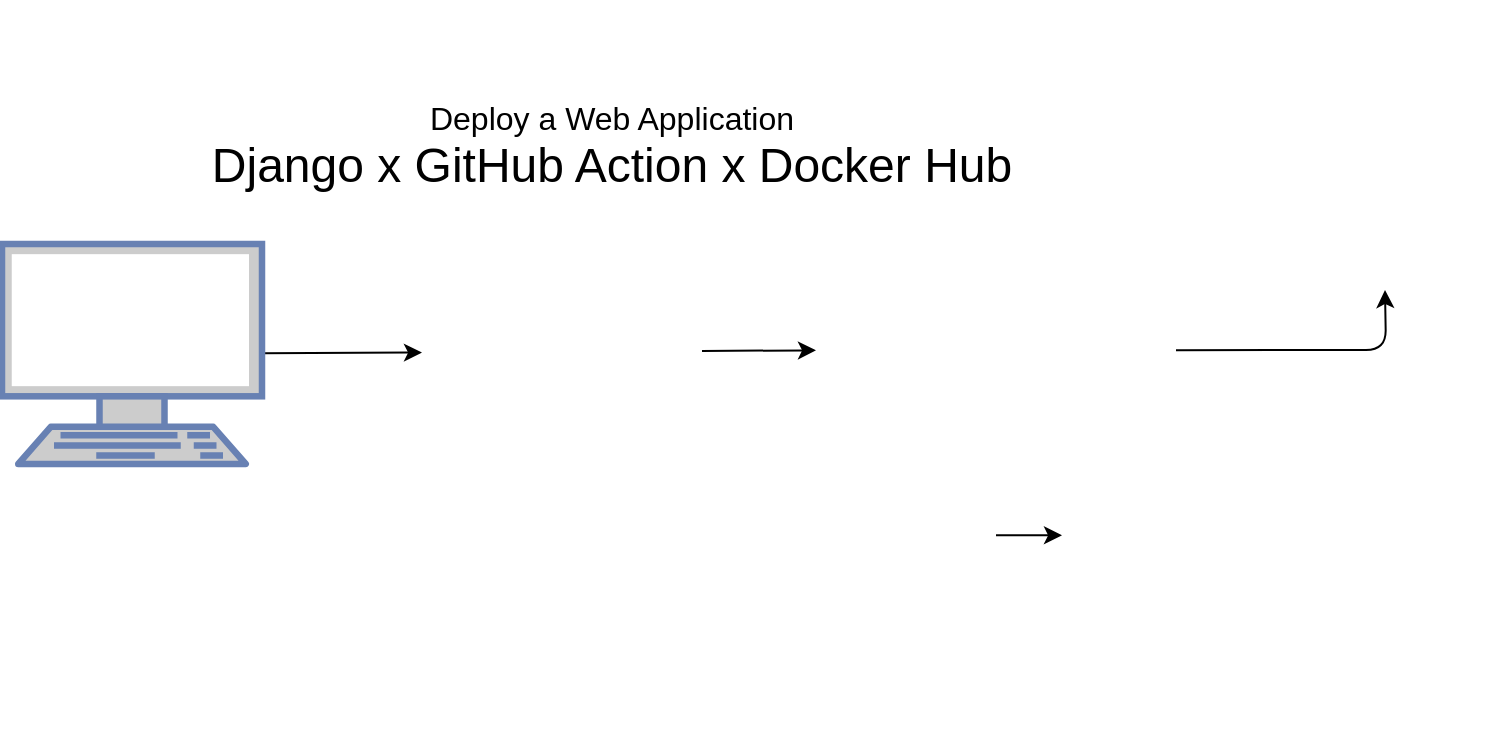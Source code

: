 <mxfile>
    <diagram id="Aw0ZpEG7ChRQhpV15eSK" name="Page-1">
        <mxGraphModel dx="1031" dy="385" grid="1" gridSize="10" guides="1" tooltips="1" connect="1" arrows="1" fold="1" page="1" pageScale="1" pageWidth="850" pageHeight="1100" math="0" shadow="0">
            <root>
                <mxCell id="0"/>
                <mxCell id="1" parent="0"/>
                <mxCell id="15" style="edgeStyle=none;html=1;" edge="1" parent="1" source="3" target="5">
                    <mxGeometry relative="1" as="geometry"/>
                </mxCell>
                <mxCell id="3" value="" style="fontColor=#0066CC;verticalAlign=top;verticalLabelPosition=bottom;labelPosition=center;align=center;html=1;outlineConnect=0;fillColor=#CCCCCC;strokeColor=#6881B3;gradientColor=none;gradientDirection=north;strokeWidth=2;shape=mxgraph.networks.terminal;" vertex="1" parent="1">
                    <mxGeometry x="70" y="140" width="130" height="110" as="geometry"/>
                </mxCell>
                <mxCell id="4" value="" style="shape=image;imageAspect=0;aspect=fixed;verticalLabelPosition=bottom;verticalAlign=top;image=https://www.djangoproject.com/s/img/logos/django-logo-positive.png;" vertex="1" parent="1">
                    <mxGeometry x="90" y="163" width="90" height="31.33" as="geometry"/>
                </mxCell>
                <mxCell id="16" style="edgeStyle=none;html=1;entryX=0;entryY=0.5;entryDx=0;entryDy=0;" edge="1" parent="1" source="5" target="9">
                    <mxGeometry relative="1" as="geometry"/>
                </mxCell>
                <mxCell id="5" value="" style="shape=image;imageAspect=0;aspect=fixed;verticalLabelPosition=bottom;verticalAlign=top;image=https://www.melihatdunia.com/uploads/articles/cover_syntax_git_yang_sering_dipakai.png;" vertex="1" parent="1">
                    <mxGeometry x="280" y="155" width="140" height="77.81" as="geometry"/>
                </mxCell>
                <mxCell id="19" style="edgeStyle=none;html=1;entryX=0.5;entryY=1;entryDx=0;entryDy=0;" edge="1" parent="1" source="9" target="13">
                    <mxGeometry relative="1" as="geometry">
                        <Array as="points">
                            <mxPoint x="762" y="193"/>
                        </Array>
                    </mxGeometry>
                </mxCell>
                <mxCell id="9" value="" style="shape=image;imageAspect=0;aspect=fixed;verticalLabelPosition=bottom;verticalAlign=top;image=https://i.morioh.com/210508/a8abafdf.webp;" vertex="1" parent="1">
                    <mxGeometry x="477" y="143.31" width="180" height="99.69" as="geometry"/>
                </mxCell>
                <mxCell id="18" style="edgeStyle=none;html=1;entryX=0;entryY=0.5;entryDx=0;entryDy=0;" edge="1" parent="1" source="10" target="11">
                    <mxGeometry relative="1" as="geometry"/>
                </mxCell>
                <mxCell id="10" value="" style="shape=image;imageAspect=0;aspect=fixed;verticalLabelPosition=bottom;verticalAlign=top;image=https://www.djangoproject.com/s/img/logos/django-logo-positive.png;" vertex="1" parent="1">
                    <mxGeometry x="477" y="270.0" width="90" height="31.33" as="geometry"/>
                </mxCell>
                <mxCell id="11" value="" style="shape=image;imageAspect=0;aspect=fixed;verticalLabelPosition=bottom;verticalAlign=top;image=https://miro.medium.com/max/336/1*glD7bNJG3SlO0_xNmSGPcQ.png;" vertex="1" parent="1">
                    <mxGeometry x="600" y="257.48" width="66" height="56.38" as="geometry"/>
                </mxCell>
                <mxCell id="13" value="" style="shape=image;imageAspect=0;aspect=fixed;verticalLabelPosition=bottom;verticalAlign=top;image=https://www.kindpng.com/picc/m/83-830172_docker-registry-logo-hd-png-download.png;" vertex="1" parent="1">
                    <mxGeometry x="700" y="18.62" width="123" height="144.38" as="geometry"/>
                </mxCell>
                <mxCell id="20" value="&lt;font size=&quot;3&quot;&gt;Deploy a Web Application&lt;/font&gt;&lt;br&gt;&lt;font style=&quot;font-size: 24px&quot;&gt;Django x GitHub Action x Docker Hub&lt;/font&gt;" style="text;html=1;strokeColor=none;fillColor=none;align=center;verticalAlign=middle;whiteSpace=wrap;rounded=0;" vertex="1" parent="1">
                    <mxGeometry x="150" y="75.81" width="450" height="30" as="geometry"/>
                </mxCell>
                <mxCell id="21" value="" style="shape=image;imageAspect=0;aspect=fixed;verticalLabelPosition=bottom;verticalAlign=top;fontSize=24;image=https://yt3.ggpht.com/ytc/AKedOLRs-hMid4-JYP37HhKyF7EPHMFo128_0SCUnOewJg=s900-c-k-c0x00ffffff-no-rj;" vertex="1" parent="1">
                    <mxGeometry x="70" y="300" width="90" height="90" as="geometry"/>
                </mxCell>
            </root>
        </mxGraphModel>
    </diagram>
</mxfile>